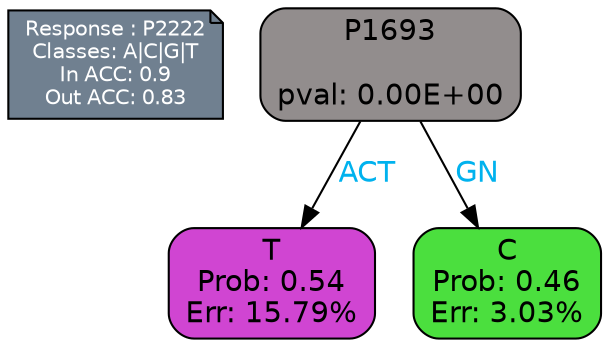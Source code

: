 digraph Tree {
node [shape=box, style="filled, rounded", color="black", fontname=helvetica] ;
graph [ranksep=equally, splines=polylines, bgcolor=transparent, dpi=600] ;
edge [fontname=helvetica] ;
LEGEND [label="Response : P2222
Classes: A|C|G|T
In ACC: 0.9
Out ACC: 0.83
",shape=note,align=left,style=filled,fillcolor="slategray",fontcolor="white",fontsize=10];1 [label="P1693

pval: 0.00E+00", fillcolor="#928d8d"] ;
2 [label="T
Prob: 0.54
Err: 15.79%", fillcolor="#d045d2"] ;
3 [label="C
Prob: 0.46
Err: 3.03%", fillcolor="#4bdf3e"] ;
1 -> 2 [label="ACT",fontcolor=deepskyblue2] ;
1 -> 3 [label="GN",fontcolor=deepskyblue2] ;
{rank = same; 2;3;}{rank = same; LEGEND;1;}}